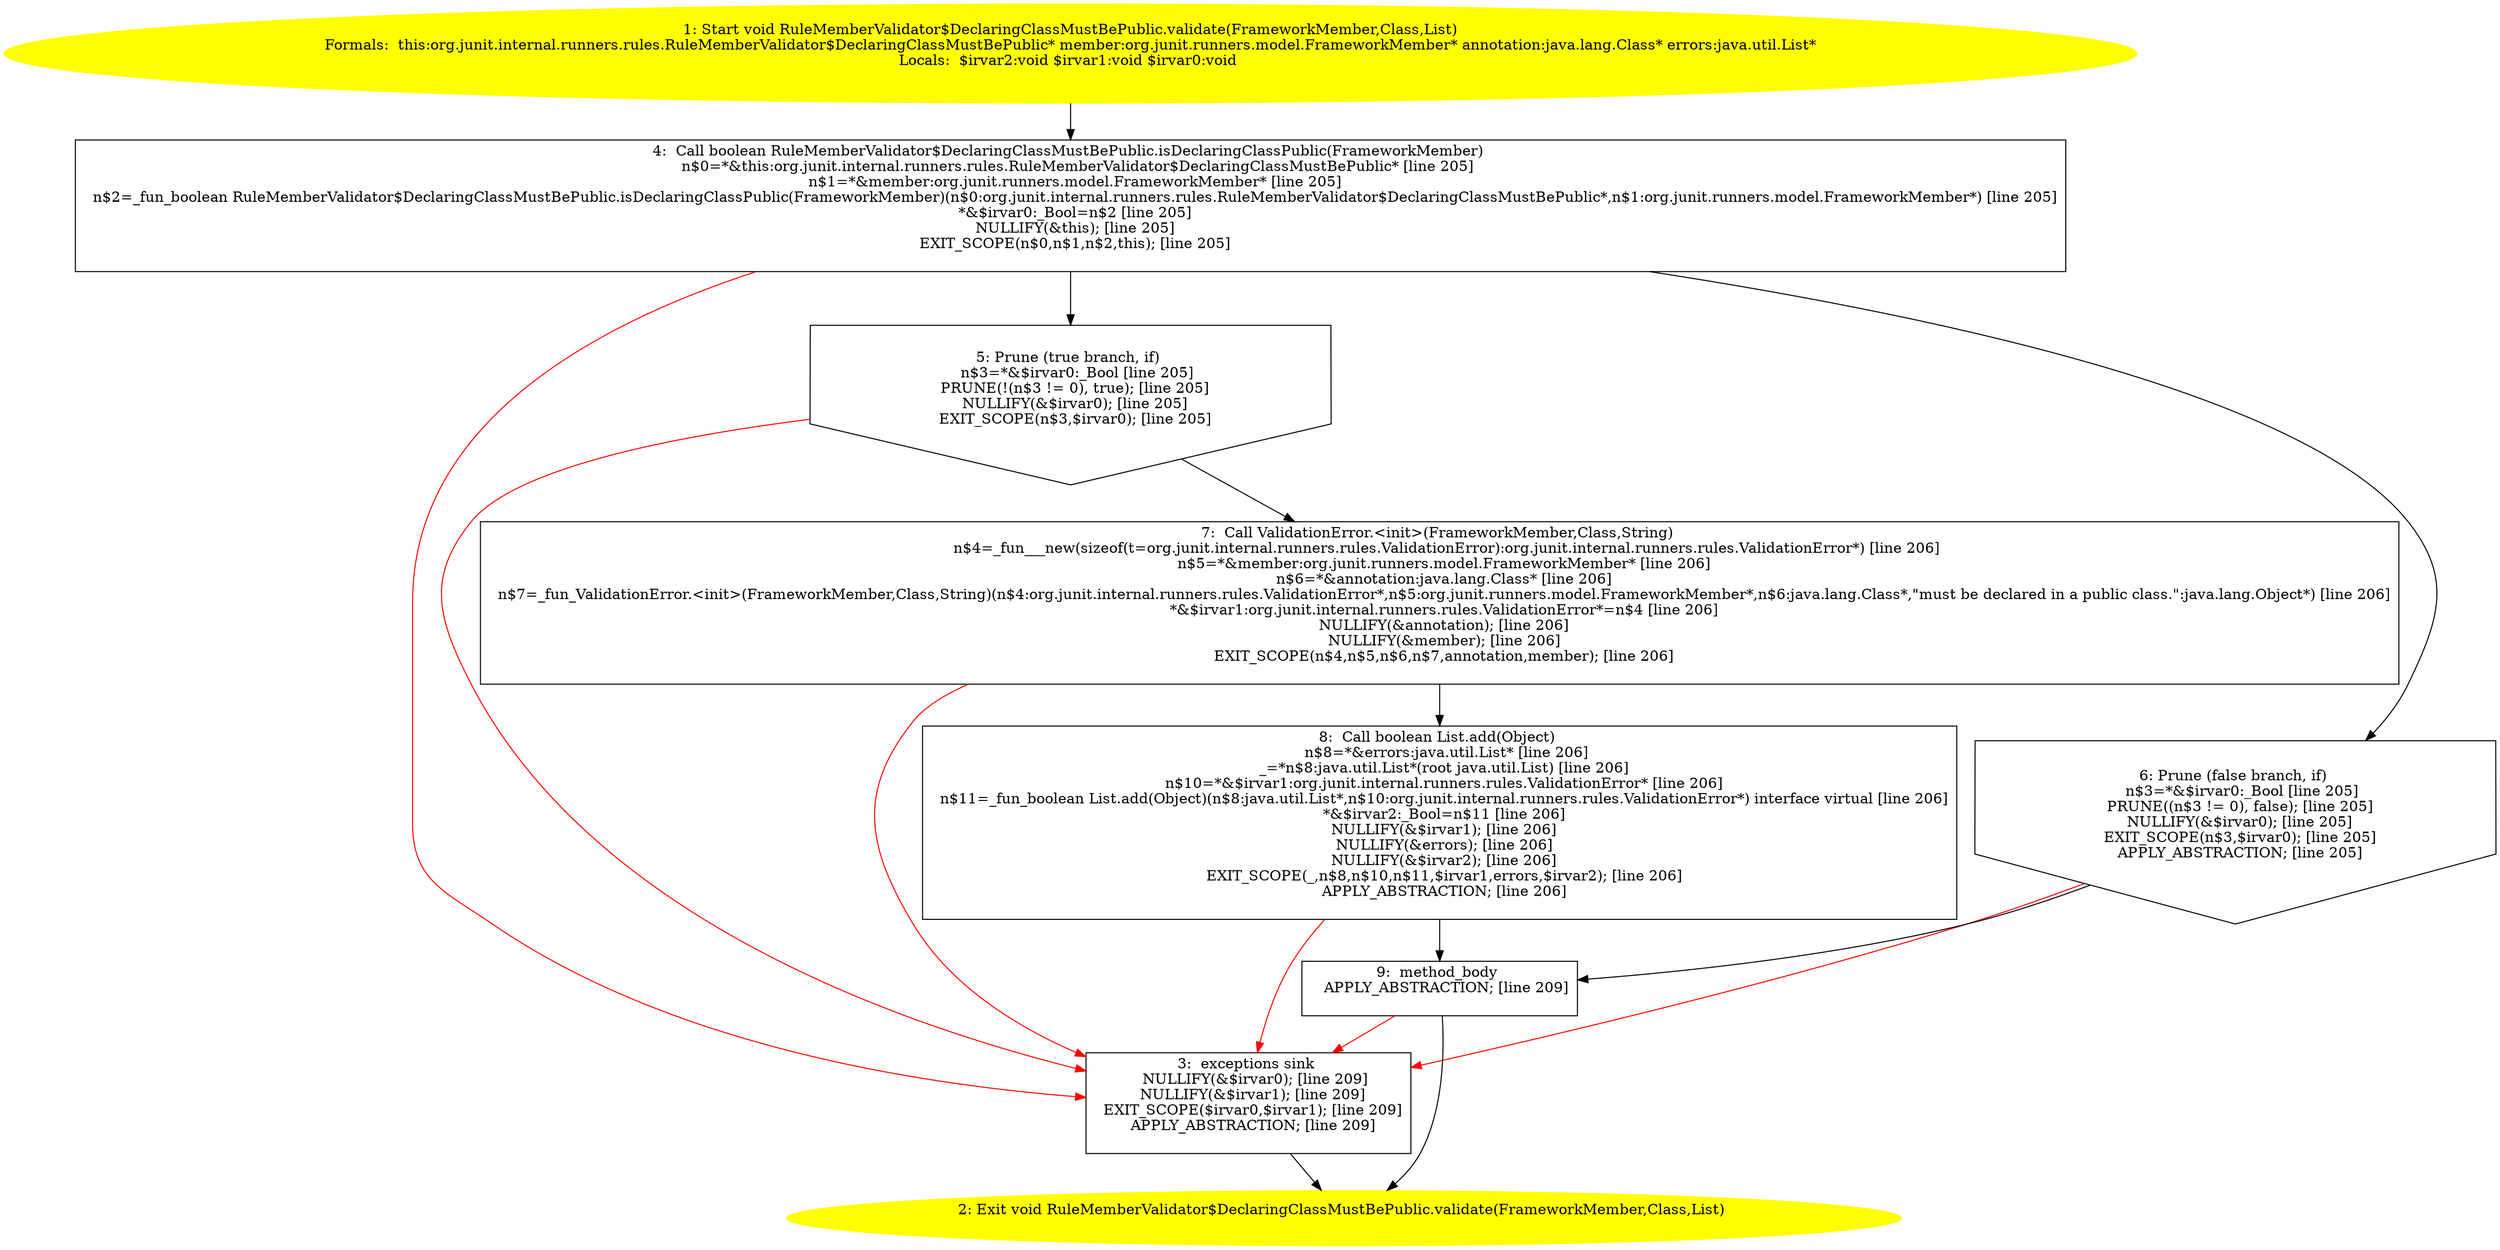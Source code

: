/* @generated */
digraph cfg {
"org.junit.internal.runners.rules.RuleMemberValidator$DeclaringClassMustBePublic.validate(org.junit.r.805f119c53935a89da6e707164314fc2_1" [label="1: Start void RuleMemberValidator$DeclaringClassMustBePublic.validate(FrameworkMember,Class,List)\nFormals:  this:org.junit.internal.runners.rules.RuleMemberValidator$DeclaringClassMustBePublic* member:org.junit.runners.model.FrameworkMember* annotation:java.lang.Class* errors:java.util.List*\nLocals:  $irvar2:void $irvar1:void $irvar0:void \n  " color=yellow style=filled]
	

	 "org.junit.internal.runners.rules.RuleMemberValidator$DeclaringClassMustBePublic.validate(org.junit.r.805f119c53935a89da6e707164314fc2_1" -> "org.junit.internal.runners.rules.RuleMemberValidator$DeclaringClassMustBePublic.validate(org.junit.r.805f119c53935a89da6e707164314fc2_4" ;
"org.junit.internal.runners.rules.RuleMemberValidator$DeclaringClassMustBePublic.validate(org.junit.r.805f119c53935a89da6e707164314fc2_2" [label="2: Exit void RuleMemberValidator$DeclaringClassMustBePublic.validate(FrameworkMember,Class,List) \n  " color=yellow style=filled]
	

"org.junit.internal.runners.rules.RuleMemberValidator$DeclaringClassMustBePublic.validate(org.junit.r.805f119c53935a89da6e707164314fc2_3" [label="3:  exceptions sink \n   NULLIFY(&$irvar0); [line 209]\n  NULLIFY(&$irvar1); [line 209]\n  EXIT_SCOPE($irvar0,$irvar1); [line 209]\n  APPLY_ABSTRACTION; [line 209]\n " shape="box"]
	

	 "org.junit.internal.runners.rules.RuleMemberValidator$DeclaringClassMustBePublic.validate(org.junit.r.805f119c53935a89da6e707164314fc2_3" -> "org.junit.internal.runners.rules.RuleMemberValidator$DeclaringClassMustBePublic.validate(org.junit.r.805f119c53935a89da6e707164314fc2_2" ;
"org.junit.internal.runners.rules.RuleMemberValidator$DeclaringClassMustBePublic.validate(org.junit.r.805f119c53935a89da6e707164314fc2_4" [label="4:  Call boolean RuleMemberValidator$DeclaringClassMustBePublic.isDeclaringClassPublic(FrameworkMember) \n   n$0=*&this:org.junit.internal.runners.rules.RuleMemberValidator$DeclaringClassMustBePublic* [line 205]\n  n$1=*&member:org.junit.runners.model.FrameworkMember* [line 205]\n  n$2=_fun_boolean RuleMemberValidator$DeclaringClassMustBePublic.isDeclaringClassPublic(FrameworkMember)(n$0:org.junit.internal.runners.rules.RuleMemberValidator$DeclaringClassMustBePublic*,n$1:org.junit.runners.model.FrameworkMember*) [line 205]\n  *&$irvar0:_Bool=n$2 [line 205]\n  NULLIFY(&this); [line 205]\n  EXIT_SCOPE(n$0,n$1,n$2,this); [line 205]\n " shape="box"]
	

	 "org.junit.internal.runners.rules.RuleMemberValidator$DeclaringClassMustBePublic.validate(org.junit.r.805f119c53935a89da6e707164314fc2_4" -> "org.junit.internal.runners.rules.RuleMemberValidator$DeclaringClassMustBePublic.validate(org.junit.r.805f119c53935a89da6e707164314fc2_5" ;
	 "org.junit.internal.runners.rules.RuleMemberValidator$DeclaringClassMustBePublic.validate(org.junit.r.805f119c53935a89da6e707164314fc2_4" -> "org.junit.internal.runners.rules.RuleMemberValidator$DeclaringClassMustBePublic.validate(org.junit.r.805f119c53935a89da6e707164314fc2_6" ;
	 "org.junit.internal.runners.rules.RuleMemberValidator$DeclaringClassMustBePublic.validate(org.junit.r.805f119c53935a89da6e707164314fc2_4" -> "org.junit.internal.runners.rules.RuleMemberValidator$DeclaringClassMustBePublic.validate(org.junit.r.805f119c53935a89da6e707164314fc2_3" [color="red" ];
"org.junit.internal.runners.rules.RuleMemberValidator$DeclaringClassMustBePublic.validate(org.junit.r.805f119c53935a89da6e707164314fc2_5" [label="5: Prune (true branch, if) \n   n$3=*&$irvar0:_Bool [line 205]\n  PRUNE(!(n$3 != 0), true); [line 205]\n  NULLIFY(&$irvar0); [line 205]\n  EXIT_SCOPE(n$3,$irvar0); [line 205]\n " shape="invhouse"]
	

	 "org.junit.internal.runners.rules.RuleMemberValidator$DeclaringClassMustBePublic.validate(org.junit.r.805f119c53935a89da6e707164314fc2_5" -> "org.junit.internal.runners.rules.RuleMemberValidator$DeclaringClassMustBePublic.validate(org.junit.r.805f119c53935a89da6e707164314fc2_7" ;
	 "org.junit.internal.runners.rules.RuleMemberValidator$DeclaringClassMustBePublic.validate(org.junit.r.805f119c53935a89da6e707164314fc2_5" -> "org.junit.internal.runners.rules.RuleMemberValidator$DeclaringClassMustBePublic.validate(org.junit.r.805f119c53935a89da6e707164314fc2_3" [color="red" ];
"org.junit.internal.runners.rules.RuleMemberValidator$DeclaringClassMustBePublic.validate(org.junit.r.805f119c53935a89da6e707164314fc2_6" [label="6: Prune (false branch, if) \n   n$3=*&$irvar0:_Bool [line 205]\n  PRUNE((n$3 != 0), false); [line 205]\n  NULLIFY(&$irvar0); [line 205]\n  EXIT_SCOPE(n$3,$irvar0); [line 205]\n  APPLY_ABSTRACTION; [line 205]\n " shape="invhouse"]
	

	 "org.junit.internal.runners.rules.RuleMemberValidator$DeclaringClassMustBePublic.validate(org.junit.r.805f119c53935a89da6e707164314fc2_6" -> "org.junit.internal.runners.rules.RuleMemberValidator$DeclaringClassMustBePublic.validate(org.junit.r.805f119c53935a89da6e707164314fc2_9" ;
	 "org.junit.internal.runners.rules.RuleMemberValidator$DeclaringClassMustBePublic.validate(org.junit.r.805f119c53935a89da6e707164314fc2_6" -> "org.junit.internal.runners.rules.RuleMemberValidator$DeclaringClassMustBePublic.validate(org.junit.r.805f119c53935a89da6e707164314fc2_3" [color="red" ];
"org.junit.internal.runners.rules.RuleMemberValidator$DeclaringClassMustBePublic.validate(org.junit.r.805f119c53935a89da6e707164314fc2_7" [label="7:  Call ValidationError.<init>(FrameworkMember,Class,String) \n   n$4=_fun___new(sizeof(t=org.junit.internal.runners.rules.ValidationError):org.junit.internal.runners.rules.ValidationError*) [line 206]\n  n$5=*&member:org.junit.runners.model.FrameworkMember* [line 206]\n  n$6=*&annotation:java.lang.Class* [line 206]\n  n$7=_fun_ValidationError.<init>(FrameworkMember,Class,String)(n$4:org.junit.internal.runners.rules.ValidationError*,n$5:org.junit.runners.model.FrameworkMember*,n$6:java.lang.Class*,\"must be declared in a public class.\":java.lang.Object*) [line 206]\n  *&$irvar1:org.junit.internal.runners.rules.ValidationError*=n$4 [line 206]\n  NULLIFY(&annotation); [line 206]\n  NULLIFY(&member); [line 206]\n  EXIT_SCOPE(n$4,n$5,n$6,n$7,annotation,member); [line 206]\n " shape="box"]
	

	 "org.junit.internal.runners.rules.RuleMemberValidator$DeclaringClassMustBePublic.validate(org.junit.r.805f119c53935a89da6e707164314fc2_7" -> "org.junit.internal.runners.rules.RuleMemberValidator$DeclaringClassMustBePublic.validate(org.junit.r.805f119c53935a89da6e707164314fc2_8" ;
	 "org.junit.internal.runners.rules.RuleMemberValidator$DeclaringClassMustBePublic.validate(org.junit.r.805f119c53935a89da6e707164314fc2_7" -> "org.junit.internal.runners.rules.RuleMemberValidator$DeclaringClassMustBePublic.validate(org.junit.r.805f119c53935a89da6e707164314fc2_3" [color="red" ];
"org.junit.internal.runners.rules.RuleMemberValidator$DeclaringClassMustBePublic.validate(org.junit.r.805f119c53935a89da6e707164314fc2_8" [label="8:  Call boolean List.add(Object) \n   n$8=*&errors:java.util.List* [line 206]\n  _=*n$8:java.util.List*(root java.util.List) [line 206]\n  n$10=*&$irvar1:org.junit.internal.runners.rules.ValidationError* [line 206]\n  n$11=_fun_boolean List.add(Object)(n$8:java.util.List*,n$10:org.junit.internal.runners.rules.ValidationError*) interface virtual [line 206]\n  *&$irvar2:_Bool=n$11 [line 206]\n  NULLIFY(&$irvar1); [line 206]\n  NULLIFY(&errors); [line 206]\n  NULLIFY(&$irvar2); [line 206]\n  EXIT_SCOPE(_,n$8,n$10,n$11,$irvar1,errors,$irvar2); [line 206]\n  APPLY_ABSTRACTION; [line 206]\n " shape="box"]
	

	 "org.junit.internal.runners.rules.RuleMemberValidator$DeclaringClassMustBePublic.validate(org.junit.r.805f119c53935a89da6e707164314fc2_8" -> "org.junit.internal.runners.rules.RuleMemberValidator$DeclaringClassMustBePublic.validate(org.junit.r.805f119c53935a89da6e707164314fc2_9" ;
	 "org.junit.internal.runners.rules.RuleMemberValidator$DeclaringClassMustBePublic.validate(org.junit.r.805f119c53935a89da6e707164314fc2_8" -> "org.junit.internal.runners.rules.RuleMemberValidator$DeclaringClassMustBePublic.validate(org.junit.r.805f119c53935a89da6e707164314fc2_3" [color="red" ];
"org.junit.internal.runners.rules.RuleMemberValidator$DeclaringClassMustBePublic.validate(org.junit.r.805f119c53935a89da6e707164314fc2_9" [label="9:  method_body \n   APPLY_ABSTRACTION; [line 209]\n " shape="box"]
	

	 "org.junit.internal.runners.rules.RuleMemberValidator$DeclaringClassMustBePublic.validate(org.junit.r.805f119c53935a89da6e707164314fc2_9" -> "org.junit.internal.runners.rules.RuleMemberValidator$DeclaringClassMustBePublic.validate(org.junit.r.805f119c53935a89da6e707164314fc2_2" ;
	 "org.junit.internal.runners.rules.RuleMemberValidator$DeclaringClassMustBePublic.validate(org.junit.r.805f119c53935a89da6e707164314fc2_9" -> "org.junit.internal.runners.rules.RuleMemberValidator$DeclaringClassMustBePublic.validate(org.junit.r.805f119c53935a89da6e707164314fc2_3" [color="red" ];
}
